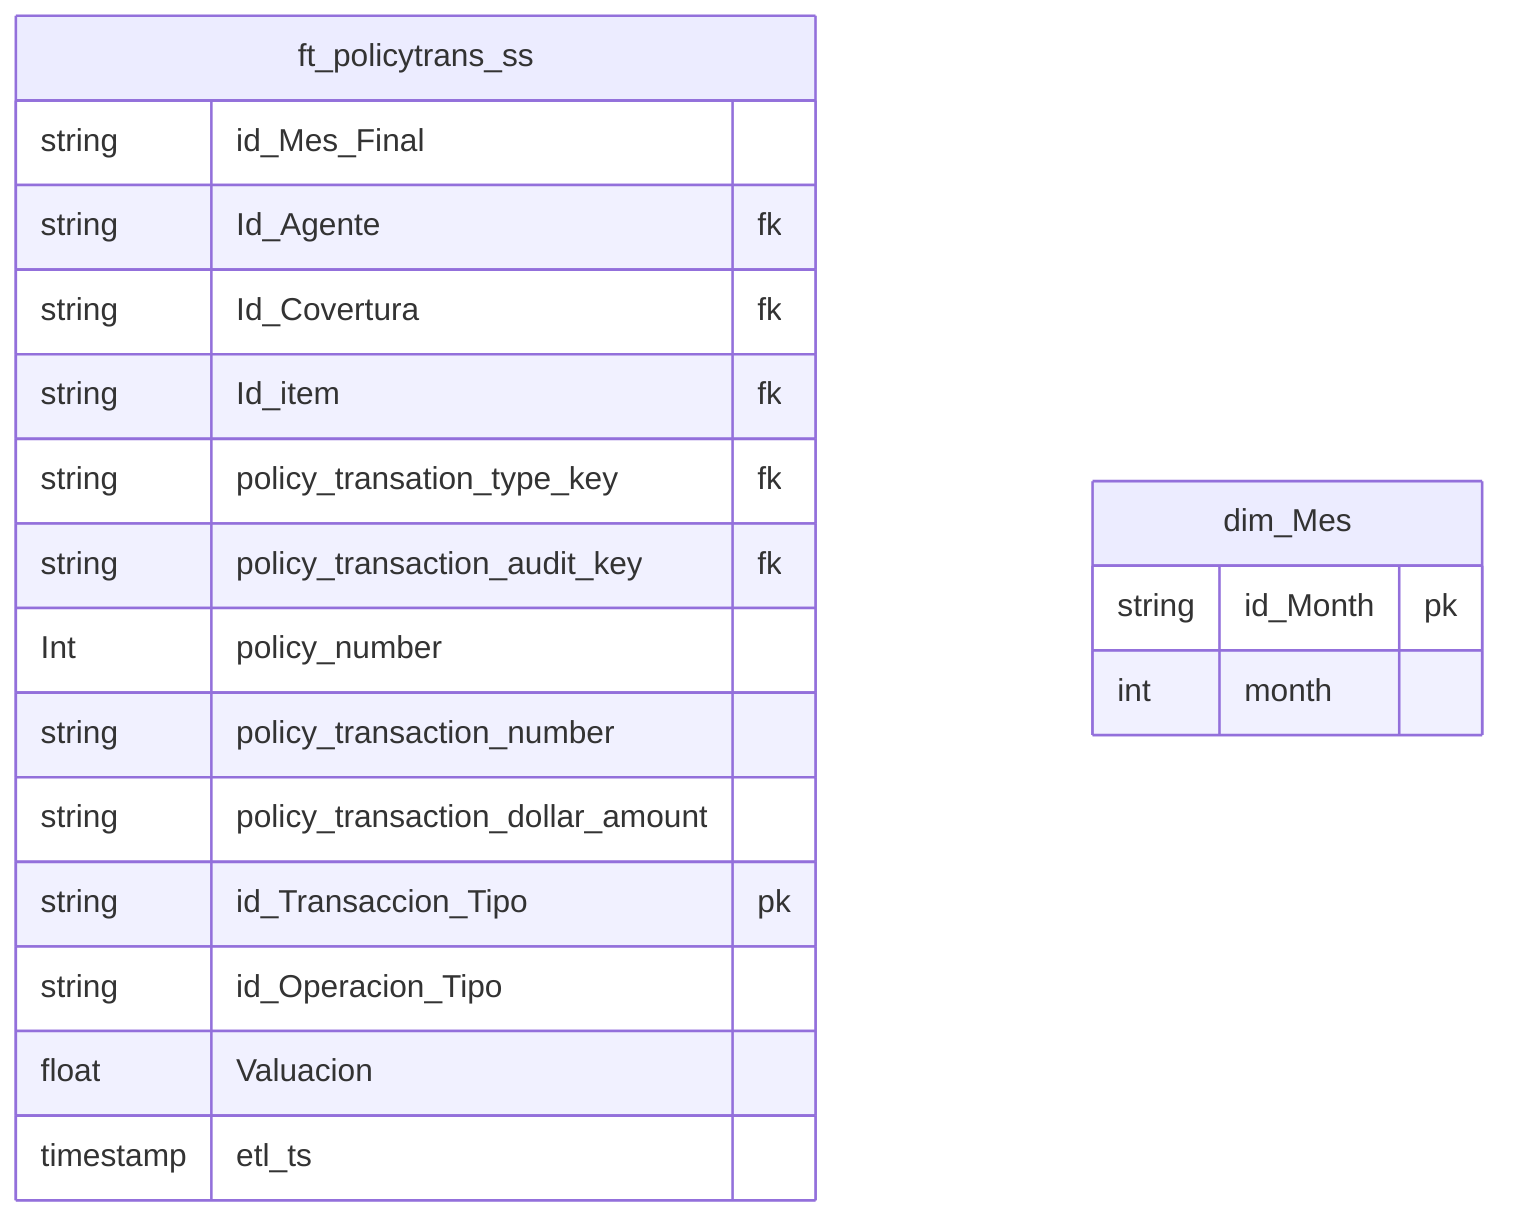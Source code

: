 erDiagram

%% fact table relationships

%% Id_Empleado se refiere a cualquier empleado involucrado en una transacción específica. 
%% Ejemplo: En una transacción de "modificación de póliza", el Id_Empleado podría ser un suscriptor (underwriter) que aprobó el cambio.

%% Id_Agente se refiere específicamente al agente de ventas responsable de esa póliza. Es un rol específico y persistente.

%% ft: facto, ss: frecuencia carga(segundos)
ft_policytrans_ss {
    string id_Mes_Final
    string Id_Agente fk
    string Id_Covertura fk
    string Id_item fk
    string policy_transation_type_key fk
    string policy_transaction_audit_key fk
    Int policy_number
    string policy_transaction_number
    string policy_transaction_dollar_amount
    string id_Transaccion_Tipo pk
    string id_Operacion_Tipo 
    float Valuacion
    timestamp etl_ts
}


%% Dimension Role Playing
dim_Mes {
    string id_Month pk
    int month
}
